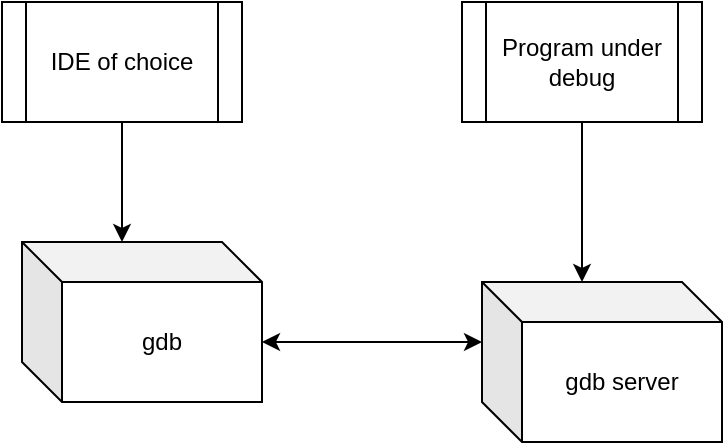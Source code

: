 <mxfile version="18.0.1" type="device"><diagram id="wDjxpwPp2cDL4Civmxu6" name="Page-1"><mxGraphModel dx="1102" dy="1025" grid="1" gridSize="10" guides="1" tooltips="1" connect="1" arrows="1" fold="1" page="1" pageScale="1" pageWidth="850" pageHeight="1100" math="0" shadow="0"><root><mxCell id="0"/><mxCell id="1" parent="0"/><mxCell id="2sTzBISFIHK6Jukzr8OA-8" style="edgeStyle=orthogonalEdgeStyle;rounded=0;orthogonalLoop=1;jettySize=auto;html=1;entryX=0;entryY=0;entryDx=50;entryDy=0;entryPerimeter=0;" edge="1" parent="1" source="2sTzBISFIHK6Jukzr8OA-1" target="2sTzBISFIHK6Jukzr8OA-2"><mxGeometry relative="1" as="geometry"/></mxCell><mxCell id="2sTzBISFIHK6Jukzr8OA-1" value="Program under debug" style="shape=process;whiteSpace=wrap;html=1;backgroundOutline=1;" vertex="1" parent="1"><mxGeometry x="330" y="170" width="120" height="60" as="geometry"/></mxCell><mxCell id="2sTzBISFIHK6Jukzr8OA-2" value="gdb server" style="shape=cube;whiteSpace=wrap;html=1;boundedLbl=1;backgroundOutline=1;darkOpacity=0.05;darkOpacity2=0.1;" vertex="1" parent="1"><mxGeometry x="340" y="310" width="120" height="80" as="geometry"/></mxCell><mxCell id="2sTzBISFIHK6Jukzr8OA-4" value="gdb" style="shape=cube;whiteSpace=wrap;html=1;boundedLbl=1;backgroundOutline=1;darkOpacity=0.05;darkOpacity2=0.1;" vertex="1" parent="1"><mxGeometry x="110" y="290" width="120" height="80" as="geometry"/></mxCell><mxCell id="2sTzBISFIHK6Jukzr8OA-5" value="IDE of choice" style="shape=process;whiteSpace=wrap;html=1;backgroundOutline=1;" vertex="1" parent="1"><mxGeometry x="100" y="170" width="120" height="60" as="geometry"/></mxCell><mxCell id="2sTzBISFIHK6Jukzr8OA-6" value="" style="endArrow=classic;html=1;rounded=0;entryX=0;entryY=0;entryDx=50;entryDy=0;entryPerimeter=0;" edge="1" parent="1" source="2sTzBISFIHK6Jukzr8OA-5" target="2sTzBISFIHK6Jukzr8OA-4"><mxGeometry width="50" height="50" relative="1" as="geometry"><mxPoint x="400" y="550" as="sourcePoint"/><mxPoint x="450" y="500" as="targetPoint"/></mxGeometry></mxCell><mxCell id="2sTzBISFIHK6Jukzr8OA-7" value="" style="endArrow=classic;startArrow=classic;html=1;rounded=0;exitX=0;exitY=0;exitDx=120;exitDy=50;exitPerimeter=0;entryX=0;entryY=0;entryDx=0;entryDy=30;entryPerimeter=0;" edge="1" parent="1" source="2sTzBISFIHK6Jukzr8OA-4" target="2sTzBISFIHK6Jukzr8OA-2"><mxGeometry width="50" height="50" relative="1" as="geometry"><mxPoint x="260" y="360" as="sourcePoint"/><mxPoint x="310" y="310" as="targetPoint"/></mxGeometry></mxCell></root></mxGraphModel></diagram></mxfile>